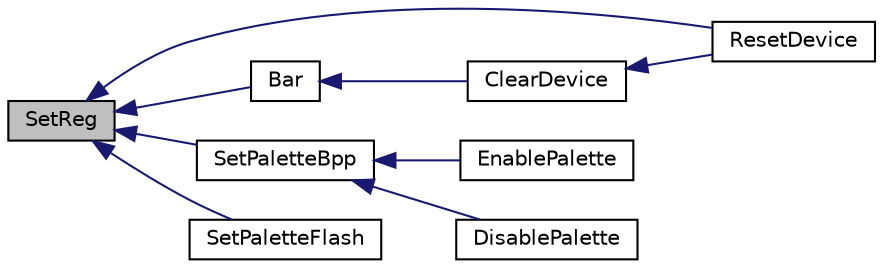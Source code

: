 digraph "SetReg"
{
  edge [fontname="Helvetica",fontsize="10",labelfontname="Helvetica",labelfontsize="10"];
  node [fontname="Helvetica",fontsize="10",shape=record];
  rankdir="LR";
  Node1 [label="SetReg",height=0.2,width=0.4,color="black", fillcolor="grey75", style="filled", fontcolor="black"];
  Node1 -> Node2 [dir="back",color="midnightblue",fontsize="10",style="solid",fontname="Helvetica"];
  Node2 [label="ResetDevice",height=0.2,width=0.4,color="black", fillcolor="white", style="filled",URL="$_s_s_d1926_8c.html#a6d4d054030dc1ccdc7b875d4877ec9b7"];
  Node1 -> Node3 [dir="back",color="midnightblue",fontsize="10",style="solid",fontname="Helvetica"];
  Node3 [label="Bar",height=0.2,width=0.4,color="black", fillcolor="white", style="filled",URL="$_s_s_d1926_8c.html#a1127c70a0c39d3340abc25a4bd159c90"];
  Node3 -> Node4 [dir="back",color="midnightblue",fontsize="10",style="solid",fontname="Helvetica"];
  Node4 [label="ClearDevice",height=0.2,width=0.4,color="black", fillcolor="white", style="filled",URL="$_s_s_d1926_8c.html#ad3bd4e6feedcc976607bec82ac8368c2"];
  Node4 -> Node2 [dir="back",color="midnightblue",fontsize="10",style="solid",fontname="Helvetica"];
  Node1 -> Node5 [dir="back",color="midnightblue",fontsize="10",style="solid",fontname="Helvetica"];
  Node5 [label="SetPaletteBpp",height=0.2,width=0.4,color="black", fillcolor="white", style="filled",URL="$_s_s_d1926_8c.html#a90fefdfbae2d364f49ee919357aa12f1"];
  Node5 -> Node6 [dir="back",color="midnightblue",fontsize="10",style="solid",fontname="Helvetica"];
  Node6 [label="EnablePalette",height=0.2,width=0.4,color="black", fillcolor="white", style="filled",URL="$_s_s_d1926_8c.html#a2236226544b84358842b4f0f0b811f36"];
  Node5 -> Node7 [dir="back",color="midnightblue",fontsize="10",style="solid",fontname="Helvetica"];
  Node7 [label="DisablePalette",height=0.2,width=0.4,color="black", fillcolor="white", style="filled",URL="$_s_s_d1926_8c.html#a214d9975c3fd17d3de26ddcead96fea1"];
  Node1 -> Node8 [dir="back",color="midnightblue",fontsize="10",style="solid",fontname="Helvetica"];
  Node8 [label="SetPaletteFlash",height=0.2,width=0.4,color="black", fillcolor="white", style="filled",URL="$_s_s_d1926_8c.html#a5b1160328a539357debe96458c181cb5"];
}
